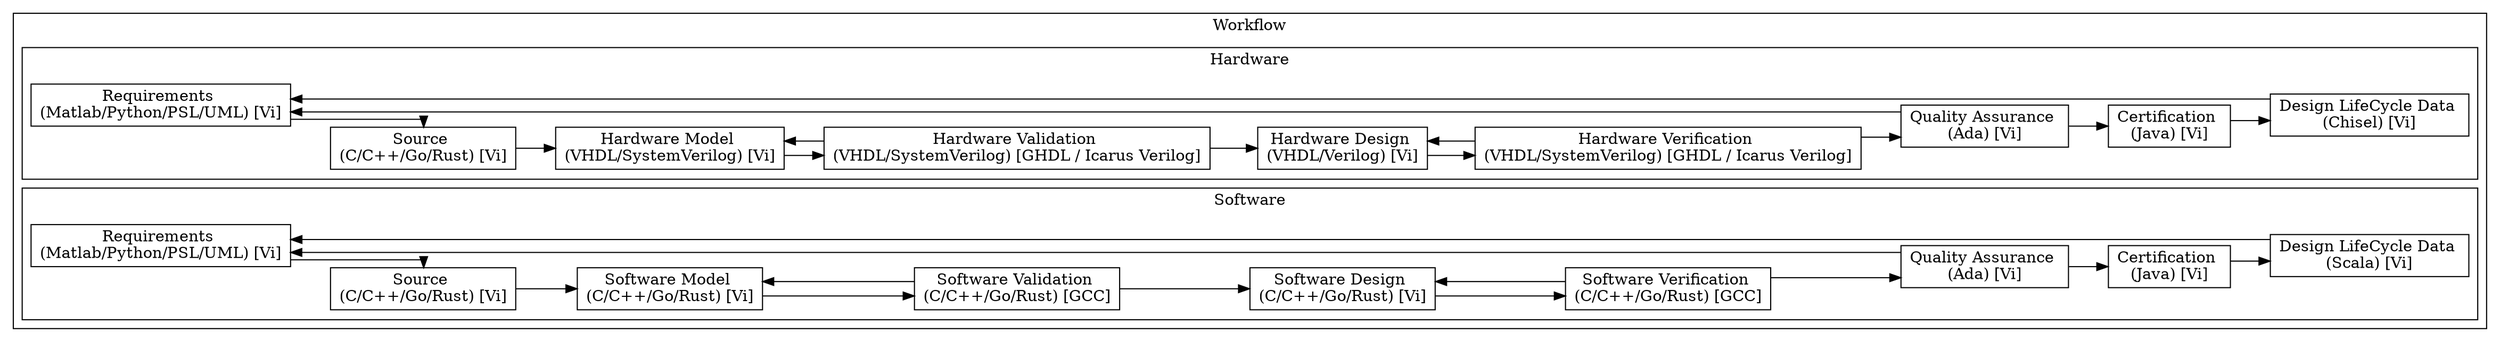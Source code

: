 digraph Project {
  // Introduction
  graph [rankdir = LR, splines=ortho];
  node[shape=record];

  // Blocks
  subgraph "cluster Workflow" { label = "Workflow";
    subgraph "cluster Hardware" { label = "Hardware";
      Requirements_HW[label="Requirements \n(Matlab/Python/PSL/UML) [Vi]"];
      Source_HW[label="Source \n(C/C++/Go/Rust) [Vi]"];
      Model_HW[label="Hardware Model \n(VHDL/SystemVerilog) [Vi]"];
      Validation_HW[label="Hardware Validation \n(VHDL/SystemVerilog) [GHDL / Icarus Verilog]"];
      Design_HW[label="Hardware Design \n(VHDL/Verilog) [Vi]"];
      Verification_HW[label="Hardware Verification \n(VHDL/SystemVerilog) [GHDL / Icarus Verilog]"];
      Quality_HW[label="Quality Assurance \n(Ada) [Vi]"];
      Certification_HW[label="Certification \n(Java) [Vi]"];
      LifeCycle_HW[label="Design LifeCycle Data \n(Chisel) [Vi]"];
    }
    subgraph "cluster Software" { label = "Software";
      Requirements_SW[label="Requirements \n(Matlab/Python/PSL/UML) [Vi]"];
      Source_SW[label="Source \n(C/C++/Go/Rust) [Vi]"];
      Model_SW[label="Software Model \n(C/C++/Go/Rust) [Vi]"];
      Validation_SW[label="Software Validation \n(C/C++/Go/Rust) [GCC]"];
      Design_SW[label="Software Design \n(C/C++/Go/Rust) [Vi]"];
      Verification_SW[label="Software Verification \n(C/C++/Go/Rust) [GCC]"];
      Quality_SW[label="Quality Assurance \n(Ada) [Vi]"];
      Certification_SW[label="Certification \n(Java) [Vi]"];
      LifeCycle_SW[label="Design LifeCycle Data \n(Scala) [Vi]"];
    }
  }

  // Sequence
  Requirements_HW -> Source_HW;
  Source_HW -> Model_HW;
  Model_HW -> Validation_HW;
  Validation_HW -> Model_HW;
  Validation_HW -> Design_HW;
  Design_HW -> Verification_HW;
  Verification_HW -> Design_HW;
  Verification_HW -> Quality_HW;
  Quality_HW -> Certification_HW;
  Quality_HW -> Requirements_HW;
  Certification_HW -> LifeCycle_HW;
  LifeCycle_HW -> Requirements_HW;

  Requirements_SW -> Source_SW;
  Source_SW -> Model_SW;
  Model_SW -> Validation_SW;
  Validation_SW -> Model_SW;
  Validation_SW -> Design_SW;
  Design_SW -> Verification_SW;
  Verification_SW -> Design_SW;
  Verification_SW -> Quality_SW;
  Quality_SW -> Certification_SW;
  Quality_SW -> Requirements_SW;
  Certification_SW -> LifeCycle_SW;
  LifeCycle_SW -> Requirements_SW;
}
